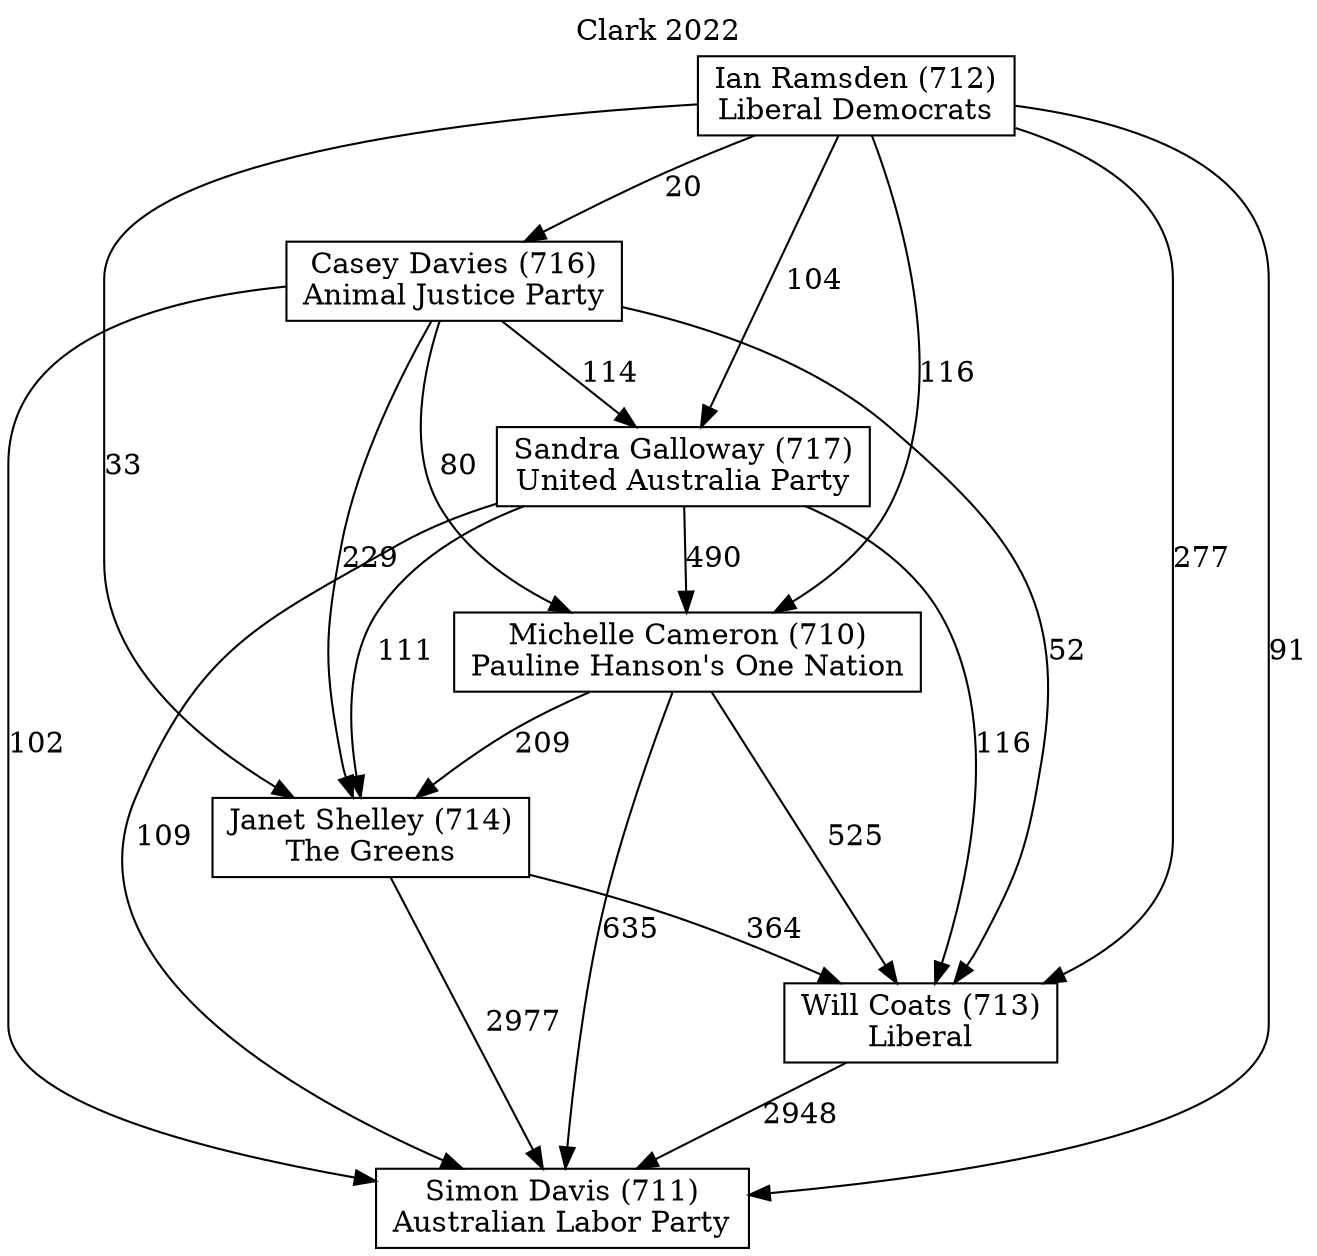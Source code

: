 // House preference flow
digraph "Simon Davis (711)_Clark_2022" {
	graph [label="Clark 2022" labelloc=t mclimit=10]
	node [shape=box]
	"Will Coats (713)" [label="Will Coats (713)
Liberal"]
	"Sandra Galloway (717)" [label="Sandra Galloway (717)
United Australia Party"]
	"Casey Davies (716)" [label="Casey Davies (716)
Animal Justice Party"]
	"Ian Ramsden (712)" [label="Ian Ramsden (712)
Liberal Democrats"]
	"Simon Davis (711)" [label="Simon Davis (711)
Australian Labor Party"]
	"Michelle Cameron (710)" [label="Michelle Cameron (710)
Pauline Hanson's One Nation"]
	"Janet Shelley (714)" [label="Janet Shelley (714)
The Greens"]
	"Casey Davies (716)" -> "Janet Shelley (714)" [label=229]
	"Michelle Cameron (710)" -> "Janet Shelley (714)" [label=209]
	"Michelle Cameron (710)" -> "Simon Davis (711)" [label=635]
	"Janet Shelley (714)" -> "Simon Davis (711)" [label=2977]
	"Ian Ramsden (712)" -> "Will Coats (713)" [label=277]
	"Casey Davies (716)" -> "Sandra Galloway (717)" [label=114]
	"Sandra Galloway (717)" -> "Will Coats (713)" [label=116]
	"Casey Davies (716)" -> "Will Coats (713)" [label=52]
	"Ian Ramsden (712)" -> "Michelle Cameron (710)" [label=116]
	"Sandra Galloway (717)" -> "Michelle Cameron (710)" [label=490]
	"Michelle Cameron (710)" -> "Will Coats (713)" [label=525]
	"Casey Davies (716)" -> "Michelle Cameron (710)" [label=80]
	"Casey Davies (716)" -> "Simon Davis (711)" [label=102]
	"Ian Ramsden (712)" -> "Sandra Galloway (717)" [label=104]
	"Sandra Galloway (717)" -> "Janet Shelley (714)" [label=111]
	"Janet Shelley (714)" -> "Will Coats (713)" [label=364]
	"Will Coats (713)" -> "Simon Davis (711)" [label=2948]
	"Sandra Galloway (717)" -> "Simon Davis (711)" [label=109]
	"Ian Ramsden (712)" -> "Simon Davis (711)" [label=91]
	"Ian Ramsden (712)" -> "Janet Shelley (714)" [label=33]
	"Ian Ramsden (712)" -> "Casey Davies (716)" [label=20]
}
